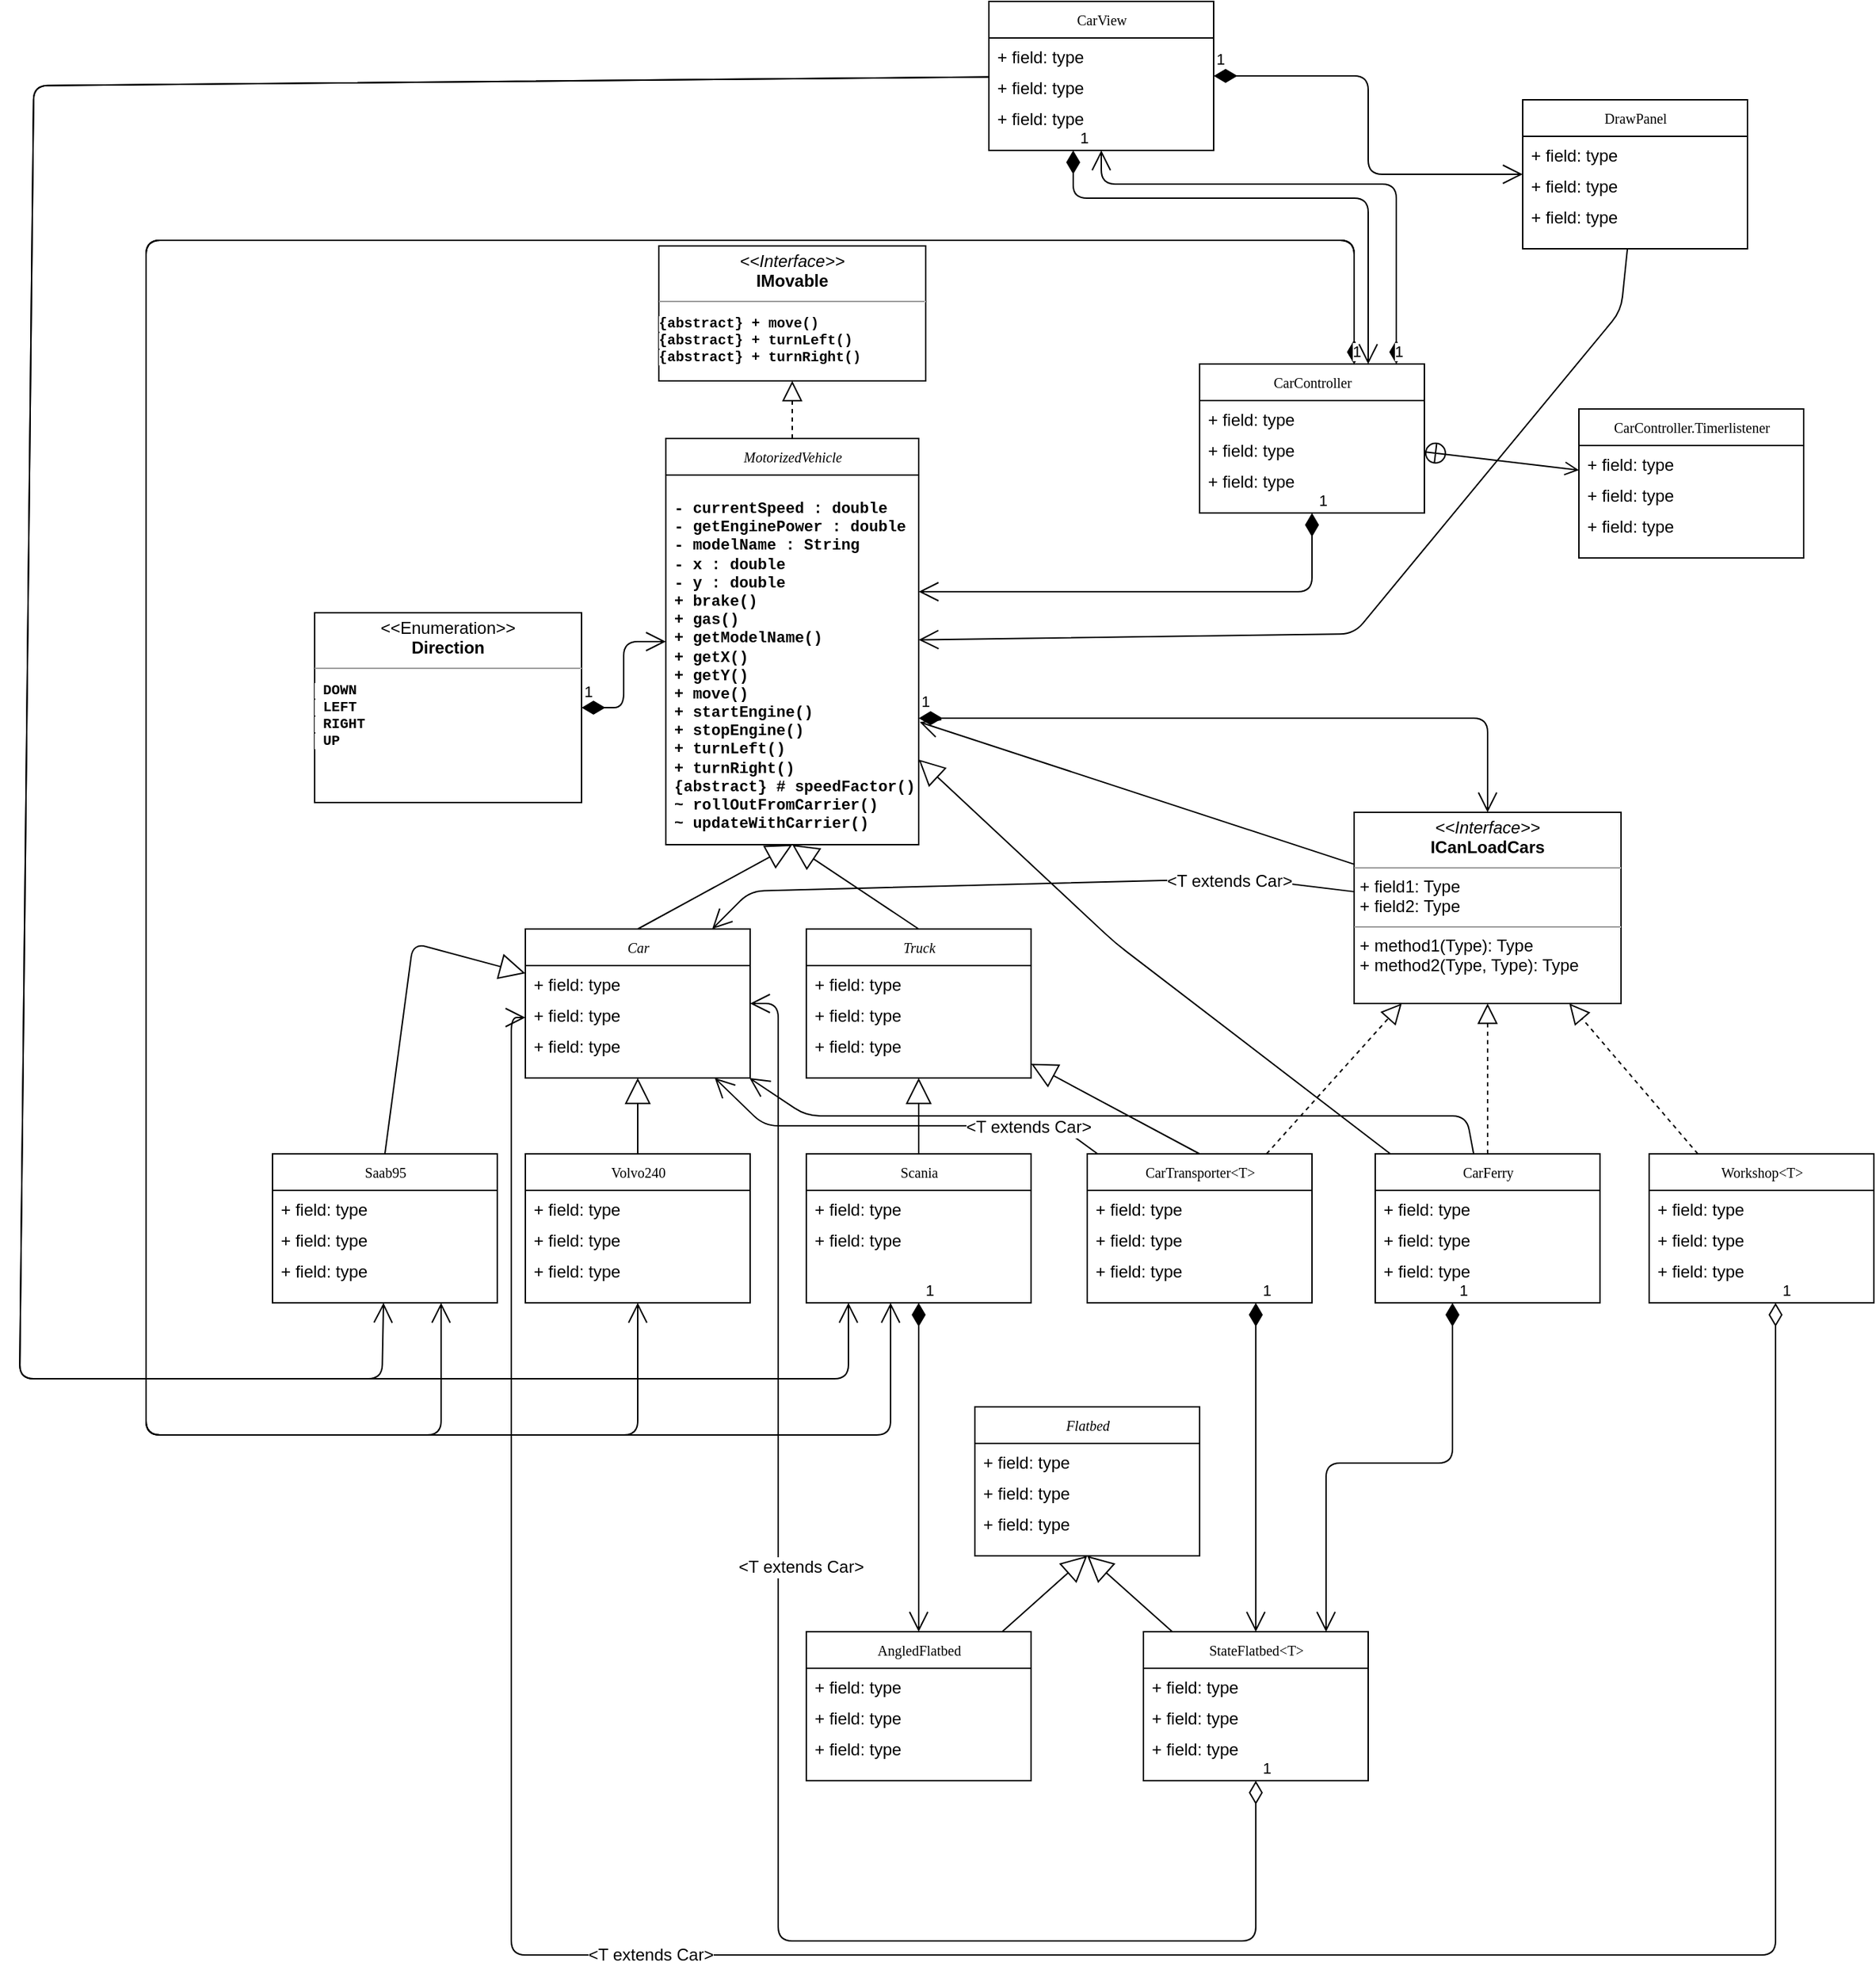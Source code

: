 <mxfile version="12.3.3" type="device" pages="1"><diagram id="c4acf3e9-155e-7222-9cf6-157b1a14988f" name="Page-1"><mxGraphModel dx="2873" dy="748" grid="1" gridSize="10" guides="1" tooltips="1" connect="1" arrows="1" fold="1" page="1" pageScale="1" pageWidth="850" pageHeight="1100" background="#ffffff" math="0" shadow="0"><root><mxCell id="0"/><mxCell id="1" parent="0"/><mxCell id="22l6sueiHiFFFNzTokqS-2" value="&lt;i&gt;MotorizedVehicle&lt;/i&gt;" style="swimlane;html=1;fontStyle=0;childLayout=stackLayout;horizontal=1;startSize=26;fillColor=none;horizontalStack=0;resizeParent=1;resizeLast=0;collapsible=1;marginBottom=0;swimlaneFillColor=#ffffff;rounded=0;shadow=0;comic=0;labelBackgroundColor=none;strokeWidth=1;fontFamily=Verdana;fontSize=10;align=center;" parent="1" vertex="1"><mxGeometry x="-640" y="1101" width="180" height="289" as="geometry"/></mxCell><mxCell id="22l6sueiHiFFFNzTokqS-3" value="&lt;pre style=&quot;font-family: &amp;quot;courier new&amp;quot;; font-size: 11px;&quot;&gt;&lt;b style=&quot;font-size: 11px;&quot;&gt;&lt;font style=&quot;font-size: 11px;&quot;&gt;&lt;span style=&quot;background-color: rgb(255, 255, 255); font-size: 11px;&quot;&gt;- currentSpeed : double&lt;br style=&quot;font-size: 11px;&quot;&gt;- getEnginePower : double&lt;br style=&quot;font-size: 11px;&quot;&gt;- modelName : String&lt;br style=&quot;font-size: 11px;&quot;&gt;- x : double&lt;br style=&quot;font-size: 11px;&quot;&gt;- y : double&lt;br style=&quot;font-size: 11px;&quot;&gt;+ brake()&lt;br style=&quot;font-size: 11px;&quot;&gt;+ gas()&lt;br style=&quot;font-size: 11px;&quot;&gt;+ getModelName()&lt;br style=&quot;font-size: 11px;&quot;&gt;+ getX()&lt;br style=&quot;font-size: 11px;&quot;&gt;+ getY()&lt;br style=&quot;font-size: 11px;&quot;&gt;+ move()&lt;br style=&quot;font-size: 11px;&quot;&gt;+ startEngine()&lt;br style=&quot;font-size: 11px;&quot;&gt;+ stopEngine()&lt;br style=&quot;font-size: 11px;&quot;&gt;+ turnLeft()&lt;br style=&quot;font-size: 11px;&quot;&gt;+ turnRight()&lt;br style=&quot;font-size: 11px;&quot;&gt;{abstract} # speedFactor()&lt;br style=&quot;font-size: 11px;&quot;&gt;~ rollOutFromCarrier()&lt;br style=&quot;font-size: 11px;&quot;&gt;~ updateWithCarrier()&lt;br style=&quot;font-size: 11px;&quot;&gt;&lt;br style=&quot;font-size: 11px;&quot;&gt;&lt;/span&gt;&lt;/font&gt;&lt;/b&gt;&lt;/pre&gt;" style="text;html=1;strokeColor=none;fillColor=none;align=left;verticalAlign=top;spacingLeft=4;spacingRight=4;whiteSpace=wrap;overflow=hidden;rotatable=0;points=[[0,0.5],[1,0.5]];portConstraint=eastwest;fontSize=11;" parent="22l6sueiHiFFFNzTokqS-2" vertex="1"><mxGeometry y="26" width="180" height="254" as="geometry"/></mxCell><mxCell id="22l6sueiHiFFFNzTokqS-6" value="Volvo240" style="swimlane;html=1;fontStyle=0;childLayout=stackLayout;horizontal=1;startSize=26;fillColor=none;horizontalStack=0;resizeParent=1;resizeLast=0;collapsible=1;marginBottom=0;swimlaneFillColor=#ffffff;rounded=0;shadow=0;comic=0;labelBackgroundColor=none;strokeWidth=1;fontFamily=Verdana;fontSize=10;align=center;" parent="1" vertex="1"><mxGeometry x="-740" y="1610" width="160" height="106" as="geometry"/></mxCell><mxCell id="22l6sueiHiFFFNzTokqS-7" value="+ field: type" style="text;html=1;strokeColor=none;fillColor=none;align=left;verticalAlign=top;spacingLeft=4;spacingRight=4;whiteSpace=wrap;overflow=hidden;rotatable=0;points=[[0,0.5],[1,0.5]];portConstraint=eastwest;" parent="22l6sueiHiFFFNzTokqS-6" vertex="1"><mxGeometry y="26" width="160" height="22" as="geometry"/></mxCell><mxCell id="22l6sueiHiFFFNzTokqS-8" value="+ field: type" style="text;html=1;strokeColor=none;fillColor=none;align=left;verticalAlign=top;spacingLeft=4;spacingRight=4;whiteSpace=wrap;overflow=hidden;rotatable=0;points=[[0,0.5],[1,0.5]];portConstraint=eastwest;" parent="22l6sueiHiFFFNzTokqS-6" vertex="1"><mxGeometry y="48" width="160" height="22" as="geometry"/></mxCell><mxCell id="22l6sueiHiFFFNzTokqS-9" value="+ field: type" style="text;html=1;strokeColor=none;fillColor=none;align=left;verticalAlign=top;spacingLeft=4;spacingRight=4;whiteSpace=wrap;overflow=hidden;rotatable=0;points=[[0,0.5],[1,0.5]];portConstraint=eastwest;" parent="22l6sueiHiFFFNzTokqS-6" vertex="1"><mxGeometry y="70" width="160" height="22" as="geometry"/></mxCell><mxCell id="22l6sueiHiFFFNzTokqS-12" value="&lt;p style=&quot;margin: 0px ; margin-top: 4px ; text-align: center&quot;&gt;&lt;span style=&quot;background-color: rgb(255 , 255 , 255)&quot;&gt;&lt;i&gt;&amp;lt;&amp;lt;Interface&amp;gt;&amp;gt;&lt;/i&gt;&lt;br&gt;&lt;b&gt;IMovable&lt;/b&gt;&lt;/span&gt;&lt;/p&gt;&lt;hr size=&quot;1&quot;&gt;&lt;pre style=&quot;font-family: &amp;#34;courier new&amp;#34; ; font-size: 10px&quot;&gt;&lt;b&gt;&lt;span style=&quot;background-color: rgb(255 , 255 , 255)&quot;&gt;{abstract} + move()&lt;br&gt;{abstract} + turnLeft()&lt;br&gt;{abstract} + turnRight()&lt;/span&gt;&lt;/b&gt;&lt;/pre&gt;" style="verticalAlign=top;align=left;overflow=fill;fontSize=12;fontFamily=Helvetica;html=1;rounded=0;shadow=0;comic=0;labelBackgroundColor=none;strokeWidth=1" parent="1" vertex="1"><mxGeometry x="-645" y="964" width="190" height="96" as="geometry"/></mxCell><mxCell id="22l6sueiHiFFFNzTokqS-14" value="Scania" style="swimlane;html=1;fontStyle=0;childLayout=stackLayout;horizontal=1;startSize=26;fillColor=none;horizontalStack=0;resizeParent=1;resizeLast=0;collapsible=1;marginBottom=0;swimlaneFillColor=#ffffff;rounded=0;shadow=0;comic=0;labelBackgroundColor=none;strokeWidth=1;fontFamily=Verdana;fontSize=10;align=center;" parent="1" vertex="1"><mxGeometry x="-540" y="1610" width="160" height="106" as="geometry"/></mxCell><mxCell id="22l6sueiHiFFFNzTokqS-15" value="+ field: type" style="text;html=1;strokeColor=none;fillColor=none;align=left;verticalAlign=top;spacingLeft=4;spacingRight=4;whiteSpace=wrap;overflow=hidden;rotatable=0;points=[[0,0.5],[1,0.5]];portConstraint=eastwest;" parent="22l6sueiHiFFFNzTokqS-14" vertex="1"><mxGeometry y="26" width="160" height="22" as="geometry"/></mxCell><mxCell id="22l6sueiHiFFFNzTokqS-17" value="+ field: type" style="text;html=1;strokeColor=none;fillColor=none;align=left;verticalAlign=top;spacingLeft=4;spacingRight=4;whiteSpace=wrap;overflow=hidden;rotatable=0;points=[[0,0.5],[1,0.5]];portConstraint=eastwest;" parent="22l6sueiHiFFFNzTokqS-14" vertex="1"><mxGeometry y="48" width="160" height="22" as="geometry"/></mxCell><mxCell id="22l6sueiHiFFFNzTokqS-18" value="Saab95" style="swimlane;html=1;fontStyle=0;childLayout=stackLayout;horizontal=1;startSize=26;fillColor=none;horizontalStack=0;resizeParent=1;resizeLast=0;collapsible=1;marginBottom=0;swimlaneFillColor=#ffffff;rounded=0;shadow=0;comic=0;labelBackgroundColor=none;strokeWidth=1;fontFamily=Verdana;fontSize=10;align=center;" parent="1" vertex="1"><mxGeometry x="-920" y="1610" width="160" height="106" as="geometry"/></mxCell><mxCell id="22l6sueiHiFFFNzTokqS-19" value="+ field: type" style="text;html=1;strokeColor=none;fillColor=none;align=left;verticalAlign=top;spacingLeft=4;spacingRight=4;whiteSpace=wrap;overflow=hidden;rotatable=0;points=[[0,0.5],[1,0.5]];portConstraint=eastwest;" parent="22l6sueiHiFFFNzTokqS-18" vertex="1"><mxGeometry y="26" width="160" height="22" as="geometry"/></mxCell><mxCell id="22l6sueiHiFFFNzTokqS-20" value="+ field: type" style="text;html=1;strokeColor=none;fillColor=none;align=left;verticalAlign=top;spacingLeft=4;spacingRight=4;whiteSpace=wrap;overflow=hidden;rotatable=0;points=[[0,0.5],[1,0.5]];portConstraint=eastwest;" parent="22l6sueiHiFFFNzTokqS-18" vertex="1"><mxGeometry y="48" width="160" height="22" as="geometry"/></mxCell><mxCell id="22l6sueiHiFFFNzTokqS-21" value="+ field: type" style="text;html=1;strokeColor=none;fillColor=none;align=left;verticalAlign=top;spacingLeft=4;spacingRight=4;whiteSpace=wrap;overflow=hidden;rotatable=0;points=[[0,0.5],[1,0.5]];portConstraint=eastwest;" parent="22l6sueiHiFFFNzTokqS-18" vertex="1"><mxGeometry y="70" width="160" height="22" as="geometry"/></mxCell><mxCell id="22l6sueiHiFFFNzTokqS-29" value="&lt;i&gt;Car&lt;/i&gt;" style="swimlane;html=1;fontStyle=0;childLayout=stackLayout;horizontal=1;startSize=26;fillColor=none;horizontalStack=0;resizeParent=1;resizeLast=0;collapsible=1;marginBottom=0;swimlaneFillColor=#ffffff;rounded=0;shadow=0;comic=0;labelBackgroundColor=none;strokeWidth=1;fontFamily=Verdana;fontSize=10;align=center;" parent="1" vertex="1"><mxGeometry x="-740" y="1450" width="160" height="106" as="geometry"/></mxCell><mxCell id="22l6sueiHiFFFNzTokqS-30" value="+ field: type" style="text;html=1;strokeColor=none;fillColor=none;align=left;verticalAlign=top;spacingLeft=4;spacingRight=4;whiteSpace=wrap;overflow=hidden;rotatable=0;points=[[0,0.5],[1,0.5]];portConstraint=eastwest;" parent="22l6sueiHiFFFNzTokqS-29" vertex="1"><mxGeometry y="26" width="160" height="22" as="geometry"/></mxCell><mxCell id="22l6sueiHiFFFNzTokqS-31" value="+ field: type" style="text;html=1;strokeColor=none;fillColor=none;align=left;verticalAlign=top;spacingLeft=4;spacingRight=4;whiteSpace=wrap;overflow=hidden;rotatable=0;points=[[0,0.5],[1,0.5]];portConstraint=eastwest;" parent="22l6sueiHiFFFNzTokqS-29" vertex="1"><mxGeometry y="48" width="160" height="22" as="geometry"/></mxCell><mxCell id="22l6sueiHiFFFNzTokqS-32" value="+ field: type" style="text;html=1;strokeColor=none;fillColor=none;align=left;verticalAlign=top;spacingLeft=4;spacingRight=4;whiteSpace=wrap;overflow=hidden;rotatable=0;points=[[0,0.5],[1,0.5]];portConstraint=eastwest;" parent="22l6sueiHiFFFNzTokqS-29" vertex="1"><mxGeometry y="70" width="160" height="22" as="geometry"/></mxCell><mxCell id="22l6sueiHiFFFNzTokqS-33" value="&lt;i&gt;Truck&lt;br&gt;&lt;/i&gt;" style="swimlane;html=1;fontStyle=0;childLayout=stackLayout;horizontal=1;startSize=26;fillColor=none;horizontalStack=0;resizeParent=1;resizeLast=0;collapsible=1;marginBottom=0;swimlaneFillColor=#ffffff;rounded=0;shadow=0;comic=0;labelBackgroundColor=none;strokeWidth=1;fontFamily=Verdana;fontSize=10;align=center;" parent="1" vertex="1"><mxGeometry x="-540" y="1450" width="160" height="106" as="geometry"/></mxCell><mxCell id="22l6sueiHiFFFNzTokqS-34" value="+ field: type" style="text;html=1;strokeColor=none;fillColor=none;align=left;verticalAlign=top;spacingLeft=4;spacingRight=4;whiteSpace=wrap;overflow=hidden;rotatable=0;points=[[0,0.5],[1,0.5]];portConstraint=eastwest;" parent="22l6sueiHiFFFNzTokqS-33" vertex="1"><mxGeometry y="26" width="160" height="22" as="geometry"/></mxCell><mxCell id="22l6sueiHiFFFNzTokqS-35" value="+ field: type" style="text;html=1;strokeColor=none;fillColor=none;align=left;verticalAlign=top;spacingLeft=4;spacingRight=4;whiteSpace=wrap;overflow=hidden;rotatable=0;points=[[0,0.5],[1,0.5]];portConstraint=eastwest;" parent="22l6sueiHiFFFNzTokqS-33" vertex="1"><mxGeometry y="48" width="160" height="22" as="geometry"/></mxCell><mxCell id="22l6sueiHiFFFNzTokqS-36" value="+ field: type" style="text;html=1;strokeColor=none;fillColor=none;align=left;verticalAlign=top;spacingLeft=4;spacingRight=4;whiteSpace=wrap;overflow=hidden;rotatable=0;points=[[0,0.5],[1,0.5]];portConstraint=eastwest;" parent="22l6sueiHiFFFNzTokqS-33" vertex="1"><mxGeometry y="70" width="160" height="22" as="geometry"/></mxCell><mxCell id="22l6sueiHiFFFNzTokqS-38" value="&lt;i&gt;Flatbed&lt;br&gt;&lt;/i&gt;" style="swimlane;html=1;fontStyle=0;childLayout=stackLayout;horizontal=1;startSize=26;fillColor=none;horizontalStack=0;resizeParent=1;resizeLast=0;collapsible=1;marginBottom=0;swimlaneFillColor=#ffffff;rounded=0;shadow=0;comic=0;labelBackgroundColor=none;strokeWidth=1;fontFamily=Verdana;fontSize=10;align=center;" parent="1" vertex="1"><mxGeometry x="-420" y="1790" width="160" height="106" as="geometry"/></mxCell><mxCell id="22l6sueiHiFFFNzTokqS-39" value="+ field: type" style="text;html=1;strokeColor=none;fillColor=none;align=left;verticalAlign=top;spacingLeft=4;spacingRight=4;whiteSpace=wrap;overflow=hidden;rotatable=0;points=[[0,0.5],[1,0.5]];portConstraint=eastwest;" parent="22l6sueiHiFFFNzTokqS-38" vertex="1"><mxGeometry y="26" width="160" height="22" as="geometry"/></mxCell><mxCell id="22l6sueiHiFFFNzTokqS-40" value="+ field: type" style="text;html=1;strokeColor=none;fillColor=none;align=left;verticalAlign=top;spacingLeft=4;spacingRight=4;whiteSpace=wrap;overflow=hidden;rotatable=0;points=[[0,0.5],[1,0.5]];portConstraint=eastwest;" parent="22l6sueiHiFFFNzTokqS-38" vertex="1"><mxGeometry y="48" width="160" height="22" as="geometry"/></mxCell><mxCell id="22l6sueiHiFFFNzTokqS-41" value="+ field: type" style="text;html=1;strokeColor=none;fillColor=none;align=left;verticalAlign=top;spacingLeft=4;spacingRight=4;whiteSpace=wrap;overflow=hidden;rotatable=0;points=[[0,0.5],[1,0.5]];portConstraint=eastwest;" parent="22l6sueiHiFFFNzTokqS-38" vertex="1"><mxGeometry y="70" width="160" height="22" as="geometry"/></mxCell><mxCell id="22l6sueiHiFFFNzTokqS-42" value="StateFlatbed&amp;lt;T&amp;gt;" style="swimlane;html=1;fontStyle=0;childLayout=stackLayout;horizontal=1;startSize=26;fillColor=none;horizontalStack=0;resizeParent=1;resizeLast=0;collapsible=1;marginBottom=0;swimlaneFillColor=#ffffff;rounded=0;shadow=0;comic=0;labelBackgroundColor=none;strokeWidth=1;fontFamily=Verdana;fontSize=10;align=center;" parent="1" vertex="1"><mxGeometry x="-300" y="1950" width="160" height="106" as="geometry"/></mxCell><mxCell id="22l6sueiHiFFFNzTokqS-43" value="+ field: type" style="text;html=1;strokeColor=none;fillColor=none;align=left;verticalAlign=top;spacingLeft=4;spacingRight=4;whiteSpace=wrap;overflow=hidden;rotatable=0;points=[[0,0.5],[1,0.5]];portConstraint=eastwest;" parent="22l6sueiHiFFFNzTokqS-42" vertex="1"><mxGeometry y="26" width="160" height="22" as="geometry"/></mxCell><mxCell id="22l6sueiHiFFFNzTokqS-44" value="+ field: type" style="text;html=1;strokeColor=none;fillColor=none;align=left;verticalAlign=top;spacingLeft=4;spacingRight=4;whiteSpace=wrap;overflow=hidden;rotatable=0;points=[[0,0.5],[1,0.5]];portConstraint=eastwest;" parent="22l6sueiHiFFFNzTokqS-42" vertex="1"><mxGeometry y="48" width="160" height="22" as="geometry"/></mxCell><mxCell id="22l6sueiHiFFFNzTokqS-45" value="+ field: type" style="text;html=1;strokeColor=none;fillColor=none;align=left;verticalAlign=top;spacingLeft=4;spacingRight=4;whiteSpace=wrap;overflow=hidden;rotatable=0;points=[[0,0.5],[1,0.5]];portConstraint=eastwest;" parent="22l6sueiHiFFFNzTokqS-42" vertex="1"><mxGeometry y="70" width="160" height="22" as="geometry"/></mxCell><mxCell id="22l6sueiHiFFFNzTokqS-46" value="AngledFlatbed" style="swimlane;html=1;fontStyle=0;childLayout=stackLayout;horizontal=1;startSize=26;fillColor=none;horizontalStack=0;resizeParent=1;resizeLast=0;collapsible=1;marginBottom=0;swimlaneFillColor=#ffffff;rounded=0;shadow=0;comic=0;labelBackgroundColor=none;strokeWidth=1;fontFamily=Verdana;fontSize=10;align=center;" parent="1" vertex="1"><mxGeometry x="-540" y="1950" width="160" height="106" as="geometry"/></mxCell><mxCell id="22l6sueiHiFFFNzTokqS-47" value="+ field: type" style="text;html=1;strokeColor=none;fillColor=none;align=left;verticalAlign=top;spacingLeft=4;spacingRight=4;whiteSpace=wrap;overflow=hidden;rotatable=0;points=[[0,0.5],[1,0.5]];portConstraint=eastwest;" parent="22l6sueiHiFFFNzTokqS-46" vertex="1"><mxGeometry y="26" width="160" height="22" as="geometry"/></mxCell><mxCell id="22l6sueiHiFFFNzTokqS-48" value="+ field: type" style="text;html=1;strokeColor=none;fillColor=none;align=left;verticalAlign=top;spacingLeft=4;spacingRight=4;whiteSpace=wrap;overflow=hidden;rotatable=0;points=[[0,0.5],[1,0.5]];portConstraint=eastwest;" parent="22l6sueiHiFFFNzTokqS-46" vertex="1"><mxGeometry y="48" width="160" height="22" as="geometry"/></mxCell><mxCell id="22l6sueiHiFFFNzTokqS-49" value="+ field: type" style="text;html=1;strokeColor=none;fillColor=none;align=left;verticalAlign=top;spacingLeft=4;spacingRight=4;whiteSpace=wrap;overflow=hidden;rotatable=0;points=[[0,0.5],[1,0.5]];portConstraint=eastwest;" parent="22l6sueiHiFFFNzTokqS-46" vertex="1"><mxGeometry y="70" width="160" height="22" as="geometry"/></mxCell><mxCell id="22l6sueiHiFFFNzTokqS-50" value="&lt;p style=&quot;margin: 0px ; margin-top: 4px ; text-align: center&quot;&gt;&lt;i&gt;&amp;lt;&amp;lt;Interface&amp;gt;&amp;gt;&lt;/i&gt;&lt;br&gt;&lt;b&gt;ICanLoadCars&lt;/b&gt;&lt;/p&gt;&lt;hr size=&quot;1&quot;&gt;&lt;p style=&quot;margin: 0px ; margin-left: 4px&quot;&gt;+ field1: Type&lt;br&gt;+ field2: Type&lt;/p&gt;&lt;hr size=&quot;1&quot;&gt;&lt;p style=&quot;margin: 0px ; margin-left: 4px&quot;&gt;+ method1(Type): Type&lt;br&gt;+ method2(Type, Type): Type&lt;/p&gt;" style="verticalAlign=top;align=left;overflow=fill;fontSize=12;fontFamily=Helvetica;html=1;rounded=0;shadow=0;comic=0;labelBackgroundColor=none;strokeWidth=1" parent="1" vertex="1"><mxGeometry x="-150" y="1367" width="190" height="136" as="geometry"/></mxCell><mxCell id="22l6sueiHiFFFNzTokqS-55" value="Workshop&amp;lt;T&amp;gt;" style="swimlane;html=1;fontStyle=0;childLayout=stackLayout;horizontal=1;startSize=26;fillColor=none;horizontalStack=0;resizeParent=1;resizeLast=0;collapsible=1;marginBottom=0;swimlaneFillColor=#ffffff;rounded=0;shadow=0;comic=0;labelBackgroundColor=none;strokeWidth=1;fontFamily=Verdana;fontSize=10;align=center;" parent="1" vertex="1"><mxGeometry x="60" y="1610" width="160" height="106" as="geometry"/></mxCell><mxCell id="22l6sueiHiFFFNzTokqS-56" value="+ field: type" style="text;html=1;strokeColor=none;fillColor=none;align=left;verticalAlign=top;spacingLeft=4;spacingRight=4;whiteSpace=wrap;overflow=hidden;rotatable=0;points=[[0,0.5],[1,0.5]];portConstraint=eastwest;" parent="22l6sueiHiFFFNzTokqS-55" vertex="1"><mxGeometry y="26" width="160" height="22" as="geometry"/></mxCell><mxCell id="22l6sueiHiFFFNzTokqS-57" value="+ field: type" style="text;html=1;strokeColor=none;fillColor=none;align=left;verticalAlign=top;spacingLeft=4;spacingRight=4;whiteSpace=wrap;overflow=hidden;rotatable=0;points=[[0,0.5],[1,0.5]];portConstraint=eastwest;" parent="22l6sueiHiFFFNzTokqS-55" vertex="1"><mxGeometry y="48" width="160" height="22" as="geometry"/></mxCell><mxCell id="22l6sueiHiFFFNzTokqS-58" value="+ field: type" style="text;html=1;strokeColor=none;fillColor=none;align=left;verticalAlign=top;spacingLeft=4;spacingRight=4;whiteSpace=wrap;overflow=hidden;rotatable=0;points=[[0,0.5],[1,0.5]];portConstraint=eastwest;" parent="22l6sueiHiFFFNzTokqS-55" vertex="1"><mxGeometry y="70" width="160" height="22" as="geometry"/></mxCell><mxCell id="22l6sueiHiFFFNzTokqS-59" value="" style="endArrow=block;endSize=16;endFill=0;html=1;exitX=0.5;exitY=0;exitDx=0;exitDy=0;entryX=0.5;entryY=1;entryDx=0;entryDy=0;" parent="1" source="22l6sueiHiFFFNzTokqS-33" target="22l6sueiHiFFFNzTokqS-2" edge="1"><mxGeometry width="160" relative="1" as="geometry"><mxPoint x="600" y="1069.5" as="sourcePoint"/><mxPoint x="440" y="1069.5" as="targetPoint"/></mxGeometry></mxCell><mxCell id="22l6sueiHiFFFNzTokqS-60" value="" style="endArrow=block;endSize=16;endFill=0;html=1;exitX=0.5;exitY=0;exitDx=0;exitDy=0;entryX=0.5;entryY=1;entryDx=0;entryDy=0;" parent="1" source="22l6sueiHiFFFNzTokqS-29" target="22l6sueiHiFFFNzTokqS-2" edge="1"><mxGeometry width="160" relative="1" as="geometry"><mxPoint x="290" y="1110" as="sourcePoint"/><mxPoint x="395" y="1064" as="targetPoint"/></mxGeometry></mxCell><mxCell id="22l6sueiHiFFFNzTokqS-61" value="" style="endArrow=block;endSize=16;endFill=0;html=1;exitX=0.5;exitY=0;exitDx=0;exitDy=0;" parent="1" source="22l6sueiHiFFFNzTokqS-24" target="22l6sueiHiFFFNzTokqS-33" edge="1"><mxGeometry width="160" relative="1" as="geometry"><mxPoint x="175" y="1266" as="sourcePoint"/><mxPoint x="280" y="1220" as="targetPoint"/></mxGeometry></mxCell><mxCell id="22l6sueiHiFFFNzTokqS-62" value="" style="endArrow=block;endSize=16;endFill=0;html=1;exitX=0.5;exitY=0;exitDx=0;exitDy=0;" parent="1" source="22l6sueiHiFFFNzTokqS-14" target="22l6sueiHiFFFNzTokqS-33" edge="1"><mxGeometry width="160" relative="1" as="geometry"><mxPoint x="110" y="1290" as="sourcePoint"/><mxPoint x="290" y="1216" as="targetPoint"/><Array as="points"/></mxGeometry></mxCell><mxCell id="22l6sueiHiFFFNzTokqS-63" value="" style="endArrow=block;endSize=16;endFill=0;html=1;exitX=0.5;exitY=0;exitDx=0;exitDy=0;" parent="1" source="22l6sueiHiFFFNzTokqS-18" target="22l6sueiHiFFFNzTokqS-29" edge="1"><mxGeometry width="160" relative="1" as="geometry"><mxPoint x="-840" y="1634" as="sourcePoint"/><mxPoint x="-840" y="1570" as="targetPoint"/><Array as="points"><mxPoint x="-820" y="1460"/></Array></mxGeometry></mxCell><mxCell id="22l6sueiHiFFFNzTokqS-64" value="" style="endArrow=block;endSize=16;endFill=0;html=1;exitX=0.5;exitY=0;exitDx=0;exitDy=0;" parent="1" source="22l6sueiHiFFFNzTokqS-6" target="22l6sueiHiFFFNzTokqS-29" edge="1"><mxGeometry width="160" relative="1" as="geometry"><mxPoint x="-800" y="1624" as="sourcePoint"/><mxPoint x="-800" y="1550" as="targetPoint"/></mxGeometry></mxCell><mxCell id="22l6sueiHiFFFNzTokqS-66" value="" style="endArrow=block;endSize=16;endFill=0;html=1;entryX=0.5;entryY=1;entryDx=0;entryDy=0;" parent="1" source="22l6sueiHiFFFNzTokqS-46" target="22l6sueiHiFFFNzTokqS-38" edge="1"><mxGeometry width="160" relative="1" as="geometry"><mxPoint x="-110" y="1374" as="sourcePoint"/><mxPoint x="-200" y="1300" as="targetPoint"/></mxGeometry></mxCell><mxCell id="JHe9qnljr61eEsj72Y4U-10" value="CarFerry" style="swimlane;html=1;fontStyle=0;childLayout=stackLayout;horizontal=1;startSize=26;fillColor=none;horizontalStack=0;resizeParent=1;resizeLast=0;collapsible=1;marginBottom=0;swimlaneFillColor=#ffffff;rounded=0;shadow=0;comic=0;labelBackgroundColor=none;strokeWidth=1;fontFamily=Verdana;fontSize=10;align=center;" parent="1" vertex="1"><mxGeometry x="-135" y="1610" width="160" height="106" as="geometry"/></mxCell><mxCell id="JHe9qnljr61eEsj72Y4U-11" value="+ field: type" style="text;html=1;strokeColor=none;fillColor=none;align=left;verticalAlign=top;spacingLeft=4;spacingRight=4;whiteSpace=wrap;overflow=hidden;rotatable=0;points=[[0,0.5],[1,0.5]];portConstraint=eastwest;" parent="JHe9qnljr61eEsj72Y4U-10" vertex="1"><mxGeometry y="26" width="160" height="22" as="geometry"/></mxCell><mxCell id="JHe9qnljr61eEsj72Y4U-12" value="+ field: type" style="text;html=1;strokeColor=none;fillColor=none;align=left;verticalAlign=top;spacingLeft=4;spacingRight=4;whiteSpace=wrap;overflow=hidden;rotatable=0;points=[[0,0.5],[1,0.5]];portConstraint=eastwest;" parent="JHe9qnljr61eEsj72Y4U-10" vertex="1"><mxGeometry y="48" width="160" height="22" as="geometry"/></mxCell><mxCell id="JHe9qnljr61eEsj72Y4U-13" value="+ field: type" style="text;html=1;strokeColor=none;fillColor=none;align=left;verticalAlign=top;spacingLeft=4;spacingRight=4;whiteSpace=wrap;overflow=hidden;rotatable=0;points=[[0,0.5],[1,0.5]];portConstraint=eastwest;" parent="JHe9qnljr61eEsj72Y4U-10" vertex="1"><mxGeometry y="70" width="160" height="22" as="geometry"/></mxCell><mxCell id="22l6sueiHiFFFNzTokqS-24" value="CarTransporter&amp;lt;T&amp;gt;" style="swimlane;html=1;fontStyle=0;childLayout=stackLayout;horizontal=1;startSize=26;fillColor=none;horizontalStack=0;resizeParent=1;resizeLast=0;collapsible=1;marginBottom=0;swimlaneFillColor=#ffffff;rounded=0;shadow=0;comic=0;labelBackgroundColor=none;strokeWidth=1;fontFamily=Verdana;fontSize=10;align=center;" parent="1" vertex="1"><mxGeometry x="-340" y="1610" width="160" height="106" as="geometry"/></mxCell><mxCell id="22l6sueiHiFFFNzTokqS-25" value="+ field: type" style="text;html=1;strokeColor=none;fillColor=none;align=left;verticalAlign=top;spacingLeft=4;spacingRight=4;whiteSpace=wrap;overflow=hidden;rotatable=0;points=[[0,0.5],[1,0.5]];portConstraint=eastwest;" parent="22l6sueiHiFFFNzTokqS-24" vertex="1"><mxGeometry y="26" width="160" height="22" as="geometry"/></mxCell><mxCell id="22l6sueiHiFFFNzTokqS-26" value="+ field: type" style="text;html=1;strokeColor=none;fillColor=none;align=left;verticalAlign=top;spacingLeft=4;spacingRight=4;whiteSpace=wrap;overflow=hidden;rotatable=0;points=[[0,0.5],[1,0.5]];portConstraint=eastwest;" parent="22l6sueiHiFFFNzTokqS-24" vertex="1"><mxGeometry y="48" width="160" height="22" as="geometry"/></mxCell><mxCell id="22l6sueiHiFFFNzTokqS-27" value="+ field: type" style="text;html=1;strokeColor=none;fillColor=none;align=left;verticalAlign=top;spacingLeft=4;spacingRight=4;whiteSpace=wrap;overflow=hidden;rotatable=0;points=[[0,0.5],[1,0.5]];portConstraint=eastwest;" parent="22l6sueiHiFFFNzTokqS-24" vertex="1"><mxGeometry y="70" width="160" height="22" as="geometry"/></mxCell><mxCell id="JHe9qnljr61eEsj72Y4U-16" value="" style="endArrow=block;endSize=16;endFill=0;html=1;" parent="1" source="JHe9qnljr61eEsj72Y4U-10" target="22l6sueiHiFFFNzTokqS-2" edge="1"><mxGeometry width="160" relative="1" as="geometry"><mxPoint x="130" y="1063" as="sourcePoint"/><mxPoint x="235" y="1017" as="targetPoint"/><Array as="points"><mxPoint x="-320" y="1460"/></Array></mxGeometry></mxCell><mxCell id="JHe9qnljr61eEsj72Y4U-19" value="1" style="endArrow=open;html=1;endSize=12;startArrow=diamondThin;startSize=14;startFill=1;edgeStyle=orthogonalEdgeStyle;align=left;verticalAlign=bottom;" parent="1" source="22l6sueiHiFFFNzTokqS-24" target="22l6sueiHiFFFNzTokqS-42" edge="1"><mxGeometry x="-1" y="3" relative="1" as="geometry"><mxPoint x="-210" y="1640" as="sourcePoint"/><mxPoint x="-50" y="1640" as="targetPoint"/><Array as="points"><mxPoint x="-220" y="1770"/><mxPoint x="-220" y="1770"/></Array></mxGeometry></mxCell><mxCell id="JHe9qnljr61eEsj72Y4U-20" value="1" style="endArrow=open;html=1;endSize=12;startArrow=diamondThin;startSize=14;startFill=1;edgeStyle=orthogonalEdgeStyle;align=left;verticalAlign=bottom;" parent="1" source="JHe9qnljr61eEsj72Y4U-10" target="22l6sueiHiFFFNzTokqS-42" edge="1"><mxGeometry x="-1" y="3" relative="1" as="geometry"><mxPoint x="30" y="1343" as="sourcePoint"/><mxPoint x="-190" y="1423" as="targetPoint"/><Array as="points"><mxPoint x="-80" y="1830"/><mxPoint x="-170" y="1830"/></Array></mxGeometry></mxCell><mxCell id="JHe9qnljr61eEsj72Y4U-22" value="1" style="endArrow=open;html=1;endSize=12;startArrow=diamondThin;startSize=14;startFill=1;edgeStyle=orthogonalEdgeStyle;align=left;verticalAlign=bottom;" parent="1" source="22l6sueiHiFFFNzTokqS-14" target="22l6sueiHiFFFNzTokqS-46" edge="1"><mxGeometry x="-1" y="3" relative="1" as="geometry"><mxPoint x="30" y="1480" as="sourcePoint"/><mxPoint x="-190" y="1560" as="targetPoint"/></mxGeometry></mxCell><mxCell id="JHe9qnljr61eEsj72Y4U-23" value="" style="endArrow=block;endSize=16;endFill=0;html=1;entryX=0.5;entryY=1;entryDx=0;entryDy=0;" parent="1" source="22l6sueiHiFFFNzTokqS-42" target="22l6sueiHiFFFNzTokqS-38" edge="1"><mxGeometry width="160" relative="1" as="geometry"><mxPoint x="-460" y="1420" as="sourcePoint"/><mxPoint x="-550" y="1340" as="targetPoint"/></mxGeometry></mxCell><mxCell id="Su4_n0dDBhSsGX5XP4w--8" value="&lt;p style=&quot;margin: 0px ; margin-top: 4px ; text-align: center&quot;&gt;&amp;lt;&amp;lt;Enumeration&amp;gt;&amp;gt;&lt;br&gt;&lt;b&gt;Direction&lt;/b&gt;&lt;/p&gt;&lt;hr size=&quot;1&quot;&gt;&lt;pre style=&quot;font-family: &amp;#34;courier new&amp;#34; ; font-size: 10px&quot;&gt;&lt;span style=&quot;background-color: rgb(255 , 255 , 255)&quot;&gt; &lt;b&gt;DOWN&lt;br&gt; LEFT&lt;br&gt; RIGHT&lt;br&gt; UP&lt;/b&gt;&lt;/span&gt;&lt;/pre&gt;" style="verticalAlign=top;align=left;overflow=fill;fontSize=12;fontFamily=Helvetica;html=1;rounded=0;shadow=0;comic=0;labelBackgroundColor=none;strokeWidth=1" parent="1" vertex="1"><mxGeometry x="-890" y="1225" width="190" height="135" as="geometry"/></mxCell><mxCell id="Su4_n0dDBhSsGX5XP4w--9" value="1" style="endArrow=open;html=1;endSize=12;startArrow=diamondThin;startSize=14;startFill=1;edgeStyle=orthogonalEdgeStyle;align=left;verticalAlign=bottom;" parent="1" source="Su4_n0dDBhSsGX5XP4w--8" target="22l6sueiHiFFFNzTokqS-2" edge="1"><mxGeometry x="-1" y="3" relative="1" as="geometry"><mxPoint x="-450" y="1726" as="sourcePoint"/><mxPoint x="-450" y="1960" as="targetPoint"/></mxGeometry></mxCell><mxCell id="Su4_n0dDBhSsGX5XP4w--11" value="1" style="endArrow=open;html=1;endSize=12;startArrow=diamondThin;startSize=14;startFill=1;edgeStyle=orthogonalEdgeStyle;align=left;verticalAlign=bottom;" parent="1" source="22l6sueiHiFFFNzTokqS-2" target="22l6sueiHiFFFNzTokqS-50" edge="1"><mxGeometry x="-1" y="3" relative="1" as="geometry"><mxPoint x="-630" y="1303" as="sourcePoint"/><mxPoint x="-690" y="1303" as="targetPoint"/><Array as="points"><mxPoint x="-55" y="1300"/></Array></mxGeometry></mxCell><mxCell id="Su4_n0dDBhSsGX5XP4w--12" value="CarController" style="swimlane;html=1;fontStyle=0;childLayout=stackLayout;horizontal=1;startSize=26;fillColor=none;horizontalStack=0;resizeParent=1;resizeLast=0;collapsible=1;marginBottom=0;swimlaneFillColor=#ffffff;rounded=0;shadow=0;comic=0;labelBackgroundColor=none;strokeWidth=1;fontFamily=Verdana;fontSize=10;align=center;" parent="1" vertex="1"><mxGeometry x="-260" y="1048" width="160" height="106" as="geometry"/></mxCell><mxCell id="Su4_n0dDBhSsGX5XP4w--13" value="+ field: type" style="text;html=1;strokeColor=none;fillColor=none;align=left;verticalAlign=top;spacingLeft=4;spacingRight=4;whiteSpace=wrap;overflow=hidden;rotatable=0;points=[[0,0.5],[1,0.5]];portConstraint=eastwest;" parent="Su4_n0dDBhSsGX5XP4w--12" vertex="1"><mxGeometry y="26" width="160" height="22" as="geometry"/></mxCell><mxCell id="Su4_n0dDBhSsGX5XP4w--14" value="+ field: type" style="text;html=1;strokeColor=none;fillColor=none;align=left;verticalAlign=top;spacingLeft=4;spacingRight=4;whiteSpace=wrap;overflow=hidden;rotatable=0;points=[[0,0.5],[1,0.5]];portConstraint=eastwest;" parent="Su4_n0dDBhSsGX5XP4w--12" vertex="1"><mxGeometry y="48" width="160" height="22" as="geometry"/></mxCell><mxCell id="Su4_n0dDBhSsGX5XP4w--15" value="+ field: type" style="text;html=1;strokeColor=none;fillColor=none;align=left;verticalAlign=top;spacingLeft=4;spacingRight=4;whiteSpace=wrap;overflow=hidden;rotatable=0;points=[[0,0.5],[1,0.5]];portConstraint=eastwest;" parent="Su4_n0dDBhSsGX5XP4w--12" vertex="1"><mxGeometry y="70" width="160" height="22" as="geometry"/></mxCell><mxCell id="Su4_n0dDBhSsGX5XP4w--16" value="&lt;div&gt;DrawPanel&lt;/div&gt;" style="swimlane;html=1;fontStyle=0;childLayout=stackLayout;horizontal=1;startSize=26;fillColor=none;horizontalStack=0;resizeParent=1;resizeLast=0;collapsible=1;marginBottom=0;swimlaneFillColor=#ffffff;rounded=0;shadow=0;comic=0;labelBackgroundColor=none;strokeWidth=1;fontFamily=Verdana;fontSize=10;align=center;" parent="1" vertex="1"><mxGeometry x="-30" y="860" width="160" height="106" as="geometry"/></mxCell><mxCell id="Su4_n0dDBhSsGX5XP4w--17" value="+ field: type" style="text;html=1;strokeColor=none;fillColor=none;align=left;verticalAlign=top;spacingLeft=4;spacingRight=4;whiteSpace=wrap;overflow=hidden;rotatable=0;points=[[0,0.5],[1,0.5]];portConstraint=eastwest;" parent="Su4_n0dDBhSsGX5XP4w--16" vertex="1"><mxGeometry y="26" width="160" height="22" as="geometry"/></mxCell><mxCell id="Su4_n0dDBhSsGX5XP4w--18" value="+ field: type" style="text;html=1;strokeColor=none;fillColor=none;align=left;verticalAlign=top;spacingLeft=4;spacingRight=4;whiteSpace=wrap;overflow=hidden;rotatable=0;points=[[0,0.5],[1,0.5]];portConstraint=eastwest;" parent="Su4_n0dDBhSsGX5XP4w--16" vertex="1"><mxGeometry y="48" width="160" height="22" as="geometry"/></mxCell><mxCell id="Su4_n0dDBhSsGX5XP4w--19" value="+ field: type" style="text;html=1;strokeColor=none;fillColor=none;align=left;verticalAlign=top;spacingLeft=4;spacingRight=4;whiteSpace=wrap;overflow=hidden;rotatable=0;points=[[0,0.5],[1,0.5]];portConstraint=eastwest;" parent="Su4_n0dDBhSsGX5XP4w--16" vertex="1"><mxGeometry y="70" width="160" height="22" as="geometry"/></mxCell><mxCell id="Su4_n0dDBhSsGX5XP4w--20" value="CarView" style="swimlane;html=1;fontStyle=0;childLayout=stackLayout;horizontal=1;startSize=26;fillColor=none;horizontalStack=0;resizeParent=1;resizeLast=0;collapsible=1;marginBottom=0;swimlaneFillColor=#ffffff;rounded=0;shadow=0;comic=0;labelBackgroundColor=none;strokeWidth=1;fontFamily=Verdana;fontSize=10;align=center;" parent="1" vertex="1"><mxGeometry x="-410" y="790" width="160" height="106" as="geometry"/></mxCell><mxCell id="Su4_n0dDBhSsGX5XP4w--21" value="+ field: type" style="text;html=1;strokeColor=none;fillColor=none;align=left;verticalAlign=top;spacingLeft=4;spacingRight=4;whiteSpace=wrap;overflow=hidden;rotatable=0;points=[[0,0.5],[1,0.5]];portConstraint=eastwest;" parent="Su4_n0dDBhSsGX5XP4w--20" vertex="1"><mxGeometry y="26" width="160" height="22" as="geometry"/></mxCell><mxCell id="Su4_n0dDBhSsGX5XP4w--22" value="+ field: type" style="text;html=1;strokeColor=none;fillColor=none;align=left;verticalAlign=top;spacingLeft=4;spacingRight=4;whiteSpace=wrap;overflow=hidden;rotatable=0;points=[[0,0.5],[1,0.5]];portConstraint=eastwest;" parent="Su4_n0dDBhSsGX5XP4w--20" vertex="1"><mxGeometry y="48" width="160" height="22" as="geometry"/></mxCell><mxCell id="Su4_n0dDBhSsGX5XP4w--23" value="+ field: type" style="text;html=1;strokeColor=none;fillColor=none;align=left;verticalAlign=top;spacingLeft=4;spacingRight=4;whiteSpace=wrap;overflow=hidden;rotatable=0;points=[[0,0.5],[1,0.5]];portConstraint=eastwest;" parent="Su4_n0dDBhSsGX5XP4w--20" vertex="1"><mxGeometry y="70" width="160" height="22" as="geometry"/></mxCell><mxCell id="Su4_n0dDBhSsGX5XP4w--25" value="CarController.Timerlistener" style="swimlane;html=1;fontStyle=0;childLayout=stackLayout;horizontal=1;startSize=26;fillColor=none;horizontalStack=0;resizeParent=1;resizeLast=0;collapsible=1;marginBottom=0;swimlaneFillColor=#ffffff;rounded=0;shadow=0;comic=0;labelBackgroundColor=none;strokeWidth=1;fontFamily=Verdana;fontSize=10;align=center;" parent="1" vertex="1"><mxGeometry x="10" y="1080" width="160" height="106" as="geometry"/></mxCell><mxCell id="Su4_n0dDBhSsGX5XP4w--26" value="+ field: type" style="text;html=1;strokeColor=none;fillColor=none;align=left;verticalAlign=top;spacingLeft=4;spacingRight=4;whiteSpace=wrap;overflow=hidden;rotatable=0;points=[[0,0.5],[1,0.5]];portConstraint=eastwest;" parent="Su4_n0dDBhSsGX5XP4w--25" vertex="1"><mxGeometry y="26" width="160" height="22" as="geometry"/></mxCell><mxCell id="Su4_n0dDBhSsGX5XP4w--27" value="+ field: type" style="text;html=1;strokeColor=none;fillColor=none;align=left;verticalAlign=top;spacingLeft=4;spacingRight=4;whiteSpace=wrap;overflow=hidden;rotatable=0;points=[[0,0.5],[1,0.5]];portConstraint=eastwest;" parent="Su4_n0dDBhSsGX5XP4w--25" vertex="1"><mxGeometry y="48" width="160" height="22" as="geometry"/></mxCell><mxCell id="Su4_n0dDBhSsGX5XP4w--28" value="+ field: type" style="text;html=1;strokeColor=none;fillColor=none;align=left;verticalAlign=top;spacingLeft=4;spacingRight=4;whiteSpace=wrap;overflow=hidden;rotatable=0;points=[[0,0.5],[1,0.5]];portConstraint=eastwest;" parent="Su4_n0dDBhSsGX5XP4w--25" vertex="1"><mxGeometry y="70" width="160" height="22" as="geometry"/></mxCell><mxCell id="Su4_n0dDBhSsGX5XP4w--29" value="" style="endArrow=block;dashed=1;endFill=0;endSize=12;html=1;" parent="1" source="22l6sueiHiFFFNzTokqS-24" target="22l6sueiHiFFFNzTokqS-50" edge="1"><mxGeometry width="160" relative="1" as="geometry"><mxPoint x="-340" y="1430" as="sourcePoint"/><mxPoint x="-180" y="1430" as="targetPoint"/></mxGeometry></mxCell><mxCell id="Su4_n0dDBhSsGX5XP4w--30" value="" style="endArrow=block;dashed=1;endFill=0;endSize=12;html=1;" parent="1" source="JHe9qnljr61eEsj72Y4U-10" target="22l6sueiHiFFFNzTokqS-50" edge="1"><mxGeometry width="160" relative="1" as="geometry"><mxPoint x="-202.346" y="1620" as="sourcePoint"/><mxPoint x="-106.14" y="1513" as="targetPoint"/></mxGeometry></mxCell><mxCell id="Su4_n0dDBhSsGX5XP4w--31" value="" style="endArrow=block;dashed=1;endFill=0;endSize=12;html=1;" parent="1" source="22l6sueiHiFFFNzTokqS-55" target="22l6sueiHiFFFNzTokqS-50" edge="1"><mxGeometry width="160" relative="1" as="geometry"><mxPoint x="-45" y="1620" as="sourcePoint"/><mxPoint x="-45" y="1513" as="targetPoint"/></mxGeometry></mxCell><mxCell id="Su4_n0dDBhSsGX5XP4w--32" value="" style="endArrow=block;dashed=1;endFill=0;endSize=12;html=1;" parent="1" source="22l6sueiHiFFFNzTokqS-2" target="22l6sueiHiFFFNzTokqS-12" edge="1"><mxGeometry width="160" relative="1" as="geometry"><mxPoint x="-460" y="1210" as="sourcePoint"/><mxPoint x="-291.342" y="1200" as="targetPoint"/></mxGeometry></mxCell><mxCell id="Su4_n0dDBhSsGX5XP4w--37" value="" style="endArrow=open;endFill=1;endSize=12;html=1;" parent="1" source="22l6sueiHiFFFNzTokqS-24" target="22l6sueiHiFFFNzTokqS-29" edge="1"><mxGeometry width="160" relative="1" as="geometry"><mxPoint x="-920" y="2080" as="sourcePoint"/><mxPoint x="-760" y="2080" as="targetPoint"/><Array as="points"><mxPoint x="-360" y="1590"/><mxPoint x="-570" y="1590"/></Array></mxGeometry></mxCell><mxCell id="Su4_n0dDBhSsGX5XP4w--40" value="&amp;lt;T extends Car&amp;gt;" style="text;html=1;align=center;verticalAlign=middle;resizable=0;points=[];;labelBackgroundColor=#ffffff;" parent="Su4_n0dDBhSsGX5XP4w--37" vertex="1" connectable="0"><mxGeometry x="-0.619" y="1" relative="1" as="geometry"><mxPoint as="offset"/></mxGeometry></mxCell><mxCell id="Su4_n0dDBhSsGX5XP4w--38" value="1" style="endArrow=open;html=1;endSize=12;startArrow=diamondThin;startSize=14;startFill=0;edgeStyle=orthogonalEdgeStyle;align=left;verticalAlign=bottom;" parent="1" source="22l6sueiHiFFFNzTokqS-42" target="22l6sueiHiFFFNzTokqS-29" edge="1"><mxGeometry x="-1" y="3" relative="1" as="geometry"><mxPoint x="-760" y="2160" as="sourcePoint"/><mxPoint x="-920" y="2160" as="targetPoint"/><Array as="points"><mxPoint x="-220" y="2170"/><mxPoint x="-560" y="2170"/><mxPoint x="-560" y="1503"/></Array></mxGeometry></mxCell><mxCell id="Su4_n0dDBhSsGX5XP4w--39" value="&amp;lt;T extends Car&amp;gt;" style="text;html=1;align=center;verticalAlign=middle;resizable=0;points=[];;labelBackgroundColor=#ffffff;" parent="Su4_n0dDBhSsGX5XP4w--38" vertex="1" connectable="0"><mxGeometry x="0.258" y="3" relative="1" as="geometry"><mxPoint x="19" y="-3" as="offset"/></mxGeometry></mxCell><mxCell id="Su4_n0dDBhSsGX5XP4w--41" value="" style="endArrow=open;endFill=1;endSize=12;html=1;" parent="1" source="JHe9qnljr61eEsj72Y4U-10" target="22l6sueiHiFFFNzTokqS-29" edge="1"><mxGeometry width="160" relative="1" as="geometry"><mxPoint x="-180.103" y="1583" as="sourcePoint"/><mxPoint x="-452.672" y="1529" as="targetPoint"/><Array as="points"><mxPoint x="-70" y="1583"/><mxPoint x="-540" y="1583"/></Array></mxGeometry></mxCell><mxCell id="Su4_n0dDBhSsGX5XP4w--44" value="1" style="endArrow=open;html=1;endSize=12;startArrow=diamondThin;startSize=14;startFill=0;edgeStyle=orthogonalEdgeStyle;align=left;verticalAlign=bottom;" parent="1" source="22l6sueiHiFFFNzTokqS-55" target="22l6sueiHiFFFNzTokqS-29" edge="1"><mxGeometry x="-1" y="3" relative="1" as="geometry"><mxPoint x="-210" y="2066" as="sourcePoint"/><mxPoint x="-570" y="1513" as="targetPoint"/><Array as="points"><mxPoint x="150" y="2180"/><mxPoint x="-750" y="2180"/><mxPoint x="-750" y="1513"/></Array></mxGeometry></mxCell><mxCell id="Su4_n0dDBhSsGX5XP4w--45" value="&amp;lt;T extends Car&amp;gt;" style="text;html=1;align=center;verticalAlign=middle;resizable=0;points=[];;labelBackgroundColor=#ffffff;" parent="Su4_n0dDBhSsGX5XP4w--44" vertex="1" connectable="0"><mxGeometry x="0.258" y="3" relative="1" as="geometry"><mxPoint x="19" y="-3" as="offset"/></mxGeometry></mxCell><mxCell id="Su4_n0dDBhSsGX5XP4w--46" value="" style="endArrow=open;endFill=1;endSize=12;html=1;entryX=1.004;entryY=0.692;entryDx=0;entryDy=0;entryPerimeter=0;" parent="1" source="22l6sueiHiFFFNzTokqS-50" target="22l6sueiHiFFFNzTokqS-3" edge="1"><mxGeometry width="160" relative="1" as="geometry"><mxPoint x="-320" y="1490" as="sourcePoint"/><mxPoint x="-160" y="1490" as="targetPoint"/></mxGeometry></mxCell><mxCell id="Su4_n0dDBhSsGX5XP4w--47" value="" style="endArrow=open;endFill=1;endSize=12;html=1;" parent="1" source="22l6sueiHiFFFNzTokqS-50" target="22l6sueiHiFFFNzTokqS-29" edge="1"><mxGeometry width="160" relative="1" as="geometry"><mxPoint x="-200.103" y="1434" as="sourcePoint"/><mxPoint x="-472.672" y="1380" as="targetPoint"/><Array as="points"><mxPoint x="-227.5" y="1414"/><mxPoint x="-580" y="1423"/></Array></mxGeometry></mxCell><mxCell id="Su4_n0dDBhSsGX5XP4w--48" value="&amp;lt;T extends Car&amp;gt;" style="text;html=1;align=center;verticalAlign=middle;resizable=0;points=[];;labelBackgroundColor=#ffffff;" parent="Su4_n0dDBhSsGX5XP4w--47" vertex="1" connectable="0"><mxGeometry x="-0.619" y="1" relative="1" as="geometry"><mxPoint as="offset"/></mxGeometry></mxCell><mxCell id="Su4_n0dDBhSsGX5XP4w--49" value="1" style="endArrow=open;html=1;endSize=12;startArrow=diamondThin;startSize=14;startFill=1;edgeStyle=orthogonalEdgeStyle;align=left;verticalAlign=bottom;" parent="1" source="Su4_n0dDBhSsGX5XP4w--12" target="Su4_n0dDBhSsGX5XP4w--20" edge="1"><mxGeometry x="-1" y="3" relative="1" as="geometry"><mxPoint x="-280" y="1030" as="sourcePoint"/><mxPoint x="-120" y="1030" as="targetPoint"/><Array as="points"><mxPoint x="-120" y="920"/><mxPoint x="-330" y="920"/></Array></mxGeometry></mxCell><mxCell id="Su4_n0dDBhSsGX5XP4w--50" value="1" style="endArrow=open;html=1;endSize=12;startArrow=diamondThin;startSize=14;startFill=1;edgeStyle=orthogonalEdgeStyle;align=left;verticalAlign=bottom;" parent="1" source="Su4_n0dDBhSsGX5XP4w--12" target="22l6sueiHiFFFNzTokqS-2" edge="1"><mxGeometry x="-1" y="3" relative="1" as="geometry"><mxPoint x="-290" y="976" as="sourcePoint"/><mxPoint x="-170" y="1020" as="targetPoint"/><Array as="points"><mxPoint x="-330" y="1210"/><mxPoint x="-560" y="1210"/></Array></mxGeometry></mxCell><mxCell id="Su4_n0dDBhSsGX5XP4w--52" value="1" style="endArrow=open;html=1;endSize=12;startArrow=diamondThin;startSize=14;startFill=1;edgeStyle=orthogonalEdgeStyle;align=left;verticalAlign=bottom;" parent="1" source="Su4_n0dDBhSsGX5XP4w--12" target="22l6sueiHiFFFNzTokqS-6" edge="1"><mxGeometry x="-1" y="3" relative="1" as="geometry"><mxPoint x="-150" y="1090" as="sourcePoint"/><mxPoint x="-830" y="1726" as="targetPoint"/><Array as="points"><mxPoint x="-150" y="960"/><mxPoint x="-1010" y="960"/><mxPoint x="-1010" y="1810"/><mxPoint x="-660" y="1810"/></Array></mxGeometry></mxCell><mxCell id="Su4_n0dDBhSsGX5XP4w--53" value="1" style="endArrow=open;html=1;endSize=12;startArrow=diamondThin;startSize=14;startFill=1;edgeStyle=orthogonalEdgeStyle;align=left;verticalAlign=bottom;" parent="1" source="Su4_n0dDBhSsGX5XP4w--12" target="22l6sueiHiFFFNzTokqS-14" edge="1"><mxGeometry x="-1" y="3" relative="1" as="geometry"><mxPoint x="-250" y="843" as="sourcePoint"/><mxPoint x="-650" y="1726" as="targetPoint"/><Array as="points"><mxPoint x="-150" y="960"/><mxPoint x="-1010" y="960"/><mxPoint x="-1010" y="1810"/><mxPoint x="-480" y="1810"/></Array></mxGeometry></mxCell><mxCell id="Su4_n0dDBhSsGX5XP4w--54" value="" style="endArrow=open;startArrow=circlePlus;endFill=0;startFill=0;endSize=8;html=1;" parent="1" source="Su4_n0dDBhSsGX5XP4w--12" target="Su4_n0dDBhSsGX5XP4w--25" edge="1"><mxGeometry width="160" relative="1" as="geometry"><mxPoint x="90" y="1480" as="sourcePoint"/><mxPoint x="-60" y="720" as="targetPoint"/></mxGeometry></mxCell><mxCell id="Su4_n0dDBhSsGX5XP4w--55" value="1" style="endArrow=open;html=1;endSize=12;startArrow=diamondThin;startSize=14;startFill=1;edgeStyle=orthogonalEdgeStyle;align=left;verticalAlign=bottom;" parent="1" source="Su4_n0dDBhSsGX5XP4w--12" target="22l6sueiHiFFFNzTokqS-18" edge="1"><mxGeometry x="-1" y="3" relative="1" as="geometry"><mxPoint x="-170" y="1058" as="sourcePoint"/><mxPoint x="-650" y="1694" as="targetPoint"/><Array as="points"><mxPoint x="-150" y="960"/><mxPoint x="-1010" y="960"/><mxPoint x="-1010" y="1810"/><mxPoint x="-800" y="1810"/></Array></mxGeometry></mxCell><mxCell id="Su4_n0dDBhSsGX5XP4w--57" value="1" style="endArrow=open;html=1;endSize=12;startArrow=diamondThin;startSize=14;startFill=1;edgeStyle=orthogonalEdgeStyle;align=left;verticalAlign=bottom;" parent="1" edge="1"><mxGeometry x="-1" y="3" relative="1" as="geometry"><mxPoint x="-350" y="896" as="sourcePoint"/><mxPoint x="-140" y="1048" as="targetPoint"/><Array as="points"><mxPoint x="-350" y="930"/><mxPoint x="-140" y="930"/></Array></mxGeometry></mxCell><mxCell id="Su4_n0dDBhSsGX5XP4w--58" value="" style="endArrow=open;endFill=1;endSize=12;html=1;" parent="1" source="Su4_n0dDBhSsGX5XP4w--20" target="22l6sueiHiFFFNzTokqS-18" edge="1"><mxGeometry width="160" relative="1" as="geometry"><mxPoint x="-600" y="840" as="sourcePoint"/><mxPoint x="-440" y="840" as="targetPoint"/><Array as="points"><mxPoint x="-1090" y="850"/><mxPoint x="-1100" y="1770"/><mxPoint x="-842" y="1770"/></Array></mxGeometry></mxCell><mxCell id="Su4_n0dDBhSsGX5XP4w--60" value="" style="endArrow=open;endFill=1;endSize=12;html=1;" parent="1" source="Su4_n0dDBhSsGX5XP4w--20" edge="1"><mxGeometry width="160" relative="1" as="geometry"><mxPoint x="-400" y="853.737" as="sourcePoint"/><mxPoint x="-510" y="1716" as="targetPoint"/><Array as="points"><mxPoint x="-1090" y="850"/><mxPoint x="-1100" y="1770"/><mxPoint x="-950" y="1770"/><mxPoint x="-510" y="1770"/></Array></mxGeometry></mxCell><mxCell id="Su4_n0dDBhSsGX5XP4w--61" value="1" style="endArrow=open;html=1;endSize=12;startArrow=diamondThin;startSize=14;startFill=1;edgeStyle=orthogonalEdgeStyle;align=left;verticalAlign=bottom;" parent="1" source="Su4_n0dDBhSsGX5XP4w--20" target="Su4_n0dDBhSsGX5XP4w--16" edge="1"><mxGeometry x="-1" y="3" relative="1" as="geometry"><mxPoint x="-220" y="1006" as="sourcePoint"/><mxPoint x="-60" y="1006" as="targetPoint"/></mxGeometry></mxCell><mxCell id="Su4_n0dDBhSsGX5XP4w--63" value="" style="endArrow=open;endFill=1;endSize=12;html=1;" parent="1" source="Su4_n0dDBhSsGX5XP4w--16" target="22l6sueiHiFFFNzTokqS-2" edge="1"><mxGeometry width="160" relative="1" as="geometry"><mxPoint x="-650" y="810" as="sourcePoint"/><mxPoint x="-490" y="810" as="targetPoint"/><Array as="points"><mxPoint x="40" y="1010"/><mxPoint x="-150" y="1240"/></Array></mxGeometry></mxCell></root></mxGraphModel></diagram></mxfile>
